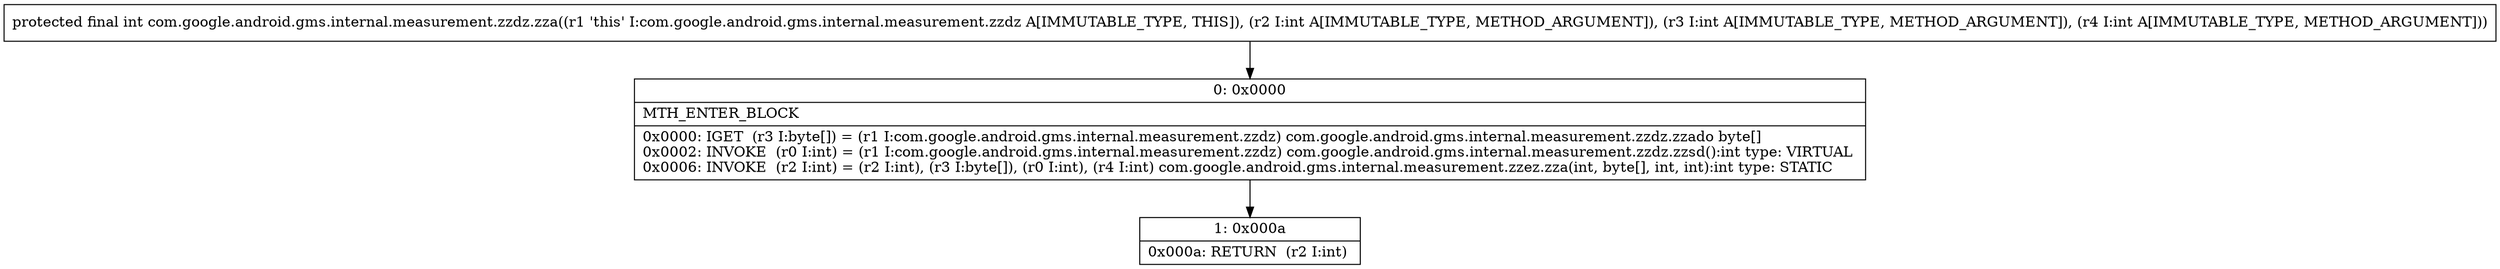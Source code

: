digraph "CFG forcom.google.android.gms.internal.measurement.zzdz.zza(III)I" {
Node_0 [shape=record,label="{0\:\ 0x0000|MTH_ENTER_BLOCK\l|0x0000: IGET  (r3 I:byte[]) = (r1 I:com.google.android.gms.internal.measurement.zzdz) com.google.android.gms.internal.measurement.zzdz.zzado byte[] \l0x0002: INVOKE  (r0 I:int) = (r1 I:com.google.android.gms.internal.measurement.zzdz) com.google.android.gms.internal.measurement.zzdz.zzsd():int type: VIRTUAL \l0x0006: INVOKE  (r2 I:int) = (r2 I:int), (r3 I:byte[]), (r0 I:int), (r4 I:int) com.google.android.gms.internal.measurement.zzez.zza(int, byte[], int, int):int type: STATIC \l}"];
Node_1 [shape=record,label="{1\:\ 0x000a|0x000a: RETURN  (r2 I:int) \l}"];
MethodNode[shape=record,label="{protected final int com.google.android.gms.internal.measurement.zzdz.zza((r1 'this' I:com.google.android.gms.internal.measurement.zzdz A[IMMUTABLE_TYPE, THIS]), (r2 I:int A[IMMUTABLE_TYPE, METHOD_ARGUMENT]), (r3 I:int A[IMMUTABLE_TYPE, METHOD_ARGUMENT]), (r4 I:int A[IMMUTABLE_TYPE, METHOD_ARGUMENT])) }"];
MethodNode -> Node_0;
Node_0 -> Node_1;
}

